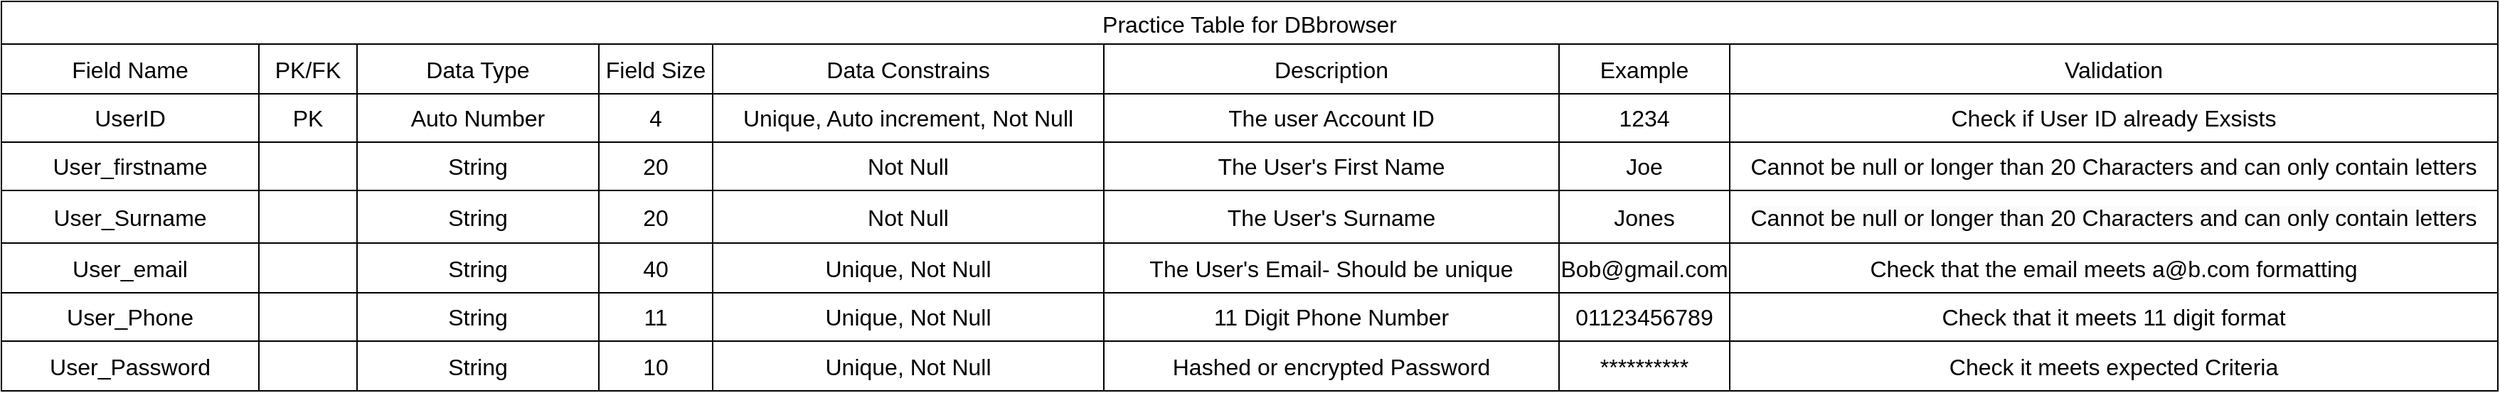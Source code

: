 <mxfile>
    <diagram id="KCi7hEZ0cHEppxMvA60A" name="Page-1">
        <mxGraphModel dx="2947" dy="1155" grid="1" gridSize="10" guides="1" tooltips="1" connect="1" arrows="1" fold="1" page="1" pageScale="1" pageWidth="827" pageHeight="1169" math="0" shadow="0">
            <root>
                <mxCell id="0"/>
                <mxCell id="1" parent="0"/>
                <mxCell id="28" value="Practice Table for DBbrowser" style="shape=table;startSize=30;container=1;collapsible=0;childLayout=tableLayout;strokeColor=default;fontSize=16;" parent="1" vertex="1">
                    <mxGeometry x="-795" y="230" width="1755" height="274" as="geometry"/>
                </mxCell>
                <mxCell id="105" value="" style="shape=tableRow;horizontal=0;startSize=0;swimlaneHead=0;swimlaneBody=0;strokeColor=inherit;top=0;left=0;bottom=0;right=0;collapsible=0;dropTarget=0;fillColor=none;points=[[0,0.5],[1,0.5]];portConstraint=eastwest;fontSize=16;" parent="28" vertex="1">
                    <mxGeometry y="30" width="1755" height="35" as="geometry"/>
                </mxCell>
                <mxCell id="158" value="Field Name" style="shape=partialRectangle;html=1;whiteSpace=wrap;connectable=0;strokeColor=inherit;overflow=hidden;fillColor=none;top=0;left=0;bottom=0;right=0;pointerEvents=1;fontSize=16;" parent="105" vertex="1">
                    <mxGeometry width="181" height="35" as="geometry">
                        <mxRectangle width="181" height="35" as="alternateBounds"/>
                    </mxGeometry>
                </mxCell>
                <mxCell id="151" value="PK/FK" style="shape=partialRectangle;html=1;whiteSpace=wrap;connectable=0;strokeColor=inherit;overflow=hidden;fillColor=none;top=0;left=0;bottom=0;right=0;pointerEvents=1;fontSize=16;" parent="105" vertex="1">
                    <mxGeometry x="181" width="69" height="35" as="geometry">
                        <mxRectangle width="69" height="35" as="alternateBounds"/>
                    </mxGeometry>
                </mxCell>
                <mxCell id="144" value="Data Type" style="shape=partialRectangle;html=1;whiteSpace=wrap;connectable=0;strokeColor=inherit;overflow=hidden;fillColor=none;top=0;left=0;bottom=0;right=0;pointerEvents=1;fontSize=16;" parent="105" vertex="1">
                    <mxGeometry x="250" width="170" height="35" as="geometry">
                        <mxRectangle width="170" height="35" as="alternateBounds"/>
                    </mxGeometry>
                </mxCell>
                <mxCell id="106" value="Field Size" style="shape=partialRectangle;html=1;whiteSpace=wrap;connectable=0;strokeColor=inherit;overflow=hidden;fillColor=none;top=0;left=0;bottom=0;right=0;pointerEvents=1;fontSize=16;" parent="105" vertex="1">
                    <mxGeometry x="420" width="80" height="35" as="geometry">
                        <mxRectangle width="80" height="35" as="alternateBounds"/>
                    </mxGeometry>
                </mxCell>
                <mxCell id="107" value="Data Constrains" style="shape=partialRectangle;html=1;whiteSpace=wrap;connectable=0;strokeColor=inherit;overflow=hidden;fillColor=none;top=0;left=0;bottom=0;right=0;pointerEvents=1;fontSize=16;" parent="105" vertex="1">
                    <mxGeometry x="500" width="275" height="35" as="geometry">
                        <mxRectangle width="275" height="35" as="alternateBounds"/>
                    </mxGeometry>
                </mxCell>
                <mxCell id="165" value="Description" style="shape=partialRectangle;html=1;whiteSpace=wrap;connectable=0;strokeColor=inherit;overflow=hidden;fillColor=none;top=0;left=0;bottom=0;right=0;pointerEvents=1;fontSize=16;" parent="105" vertex="1">
                    <mxGeometry x="775" width="320" height="35" as="geometry">
                        <mxRectangle width="320" height="35" as="alternateBounds"/>
                    </mxGeometry>
                </mxCell>
                <mxCell id="172" value="Example" style="shape=partialRectangle;html=1;whiteSpace=wrap;connectable=0;strokeColor=inherit;overflow=hidden;fillColor=none;top=0;left=0;bottom=0;right=0;pointerEvents=1;fontSize=16;" parent="105" vertex="1">
                    <mxGeometry x="1095" width="120" height="35" as="geometry">
                        <mxRectangle width="120" height="35" as="alternateBounds"/>
                    </mxGeometry>
                </mxCell>
                <mxCell id="179" value="Validation" style="shape=partialRectangle;html=1;whiteSpace=wrap;connectable=0;strokeColor=inherit;overflow=hidden;fillColor=none;top=0;left=0;bottom=0;right=0;pointerEvents=1;fontSize=16;" parent="105" vertex="1">
                    <mxGeometry x="1215" width="540" height="35" as="geometry">
                        <mxRectangle width="540" height="35" as="alternateBounds"/>
                    </mxGeometry>
                </mxCell>
                <mxCell id="101" value="" style="shape=tableRow;horizontal=0;startSize=0;swimlaneHead=0;swimlaneBody=0;strokeColor=inherit;top=0;left=0;bottom=0;right=0;collapsible=0;dropTarget=0;fillColor=none;points=[[0,0.5],[1,0.5]];portConstraint=eastwest;fontSize=16;" parent="28" vertex="1">
                    <mxGeometry y="65" width="1755" height="34" as="geometry"/>
                </mxCell>
                <mxCell id="159" value="UserID" style="shape=partialRectangle;html=1;whiteSpace=wrap;connectable=0;strokeColor=inherit;overflow=hidden;fillColor=none;top=0;left=0;bottom=0;right=0;pointerEvents=1;fontSize=16;" parent="101" vertex="1">
                    <mxGeometry width="181" height="34" as="geometry">
                        <mxRectangle width="181" height="34" as="alternateBounds"/>
                    </mxGeometry>
                </mxCell>
                <mxCell id="152" value="PK" style="shape=partialRectangle;html=1;whiteSpace=wrap;connectable=0;strokeColor=inherit;overflow=hidden;fillColor=none;top=0;left=0;bottom=0;right=0;pointerEvents=1;fontSize=16;" parent="101" vertex="1">
                    <mxGeometry x="181" width="69" height="34" as="geometry">
                        <mxRectangle width="69" height="34" as="alternateBounds"/>
                    </mxGeometry>
                </mxCell>
                <mxCell id="145" value="Auto Number" style="shape=partialRectangle;html=1;whiteSpace=wrap;connectable=0;strokeColor=inherit;overflow=hidden;fillColor=none;top=0;left=0;bottom=0;right=0;pointerEvents=1;fontSize=16;" parent="101" vertex="1">
                    <mxGeometry x="250" width="170" height="34" as="geometry">
                        <mxRectangle width="170" height="34" as="alternateBounds"/>
                    </mxGeometry>
                </mxCell>
                <mxCell id="102" value="4" style="shape=partialRectangle;html=1;whiteSpace=wrap;connectable=0;strokeColor=inherit;overflow=hidden;fillColor=none;top=0;left=0;bottom=0;right=0;pointerEvents=1;fontSize=16;" parent="101" vertex="1">
                    <mxGeometry x="420" width="80" height="34" as="geometry">
                        <mxRectangle width="80" height="34" as="alternateBounds"/>
                    </mxGeometry>
                </mxCell>
                <mxCell id="103" value="Unique, Auto increment, Not Null" style="shape=partialRectangle;html=1;whiteSpace=wrap;connectable=0;strokeColor=inherit;overflow=hidden;fillColor=none;top=0;left=0;bottom=0;right=0;pointerEvents=1;fontSize=16;" parent="101" vertex="1">
                    <mxGeometry x="500" width="275" height="34" as="geometry">
                        <mxRectangle width="275" height="34" as="alternateBounds"/>
                    </mxGeometry>
                </mxCell>
                <mxCell id="166" value="The user Account ID" style="shape=partialRectangle;html=1;whiteSpace=wrap;connectable=0;strokeColor=inherit;overflow=hidden;fillColor=none;top=0;left=0;bottom=0;right=0;pointerEvents=1;fontSize=16;" parent="101" vertex="1">
                    <mxGeometry x="775" width="320" height="34" as="geometry">
                        <mxRectangle width="320" height="34" as="alternateBounds"/>
                    </mxGeometry>
                </mxCell>
                <mxCell id="173" value="1234" style="shape=partialRectangle;html=1;whiteSpace=wrap;connectable=0;strokeColor=inherit;overflow=hidden;fillColor=none;top=0;left=0;bottom=0;right=0;pointerEvents=1;fontSize=16;" parent="101" vertex="1">
                    <mxGeometry x="1095" width="120" height="34" as="geometry">
                        <mxRectangle width="120" height="34" as="alternateBounds"/>
                    </mxGeometry>
                </mxCell>
                <mxCell id="180" value="Check if User ID already Exsists" style="shape=partialRectangle;html=1;whiteSpace=wrap;connectable=0;strokeColor=inherit;overflow=hidden;fillColor=none;top=0;left=0;bottom=0;right=0;pointerEvents=1;fontSize=16;" parent="101" vertex="1">
                    <mxGeometry x="1215" width="540" height="34" as="geometry">
                        <mxRectangle width="540" height="34" as="alternateBounds"/>
                    </mxGeometry>
                </mxCell>
                <mxCell id="194" style="shape=tableRow;horizontal=0;startSize=0;swimlaneHead=0;swimlaneBody=0;strokeColor=inherit;top=0;left=0;bottom=0;right=0;collapsible=0;dropTarget=0;fillColor=none;points=[[0,0.5],[1,0.5]];portConstraint=eastwest;fontSize=16;" parent="28" vertex="1">
                    <mxGeometry y="99" width="1755" height="34" as="geometry"/>
                </mxCell>
                <mxCell id="195" value="User_firstname" style="shape=partialRectangle;html=1;whiteSpace=wrap;connectable=0;strokeColor=inherit;overflow=hidden;fillColor=none;top=0;left=0;bottom=0;right=0;pointerEvents=1;fontSize=16;" parent="194" vertex="1">
                    <mxGeometry width="181" height="34" as="geometry">
                        <mxRectangle width="181" height="34" as="alternateBounds"/>
                    </mxGeometry>
                </mxCell>
                <mxCell id="196" style="shape=partialRectangle;html=1;whiteSpace=wrap;connectable=0;strokeColor=inherit;overflow=hidden;fillColor=none;top=0;left=0;bottom=0;right=0;pointerEvents=1;fontSize=16;" parent="194" vertex="1">
                    <mxGeometry x="181" width="69" height="34" as="geometry">
                        <mxRectangle width="69" height="34" as="alternateBounds"/>
                    </mxGeometry>
                </mxCell>
                <mxCell id="197" value="String" style="shape=partialRectangle;html=1;whiteSpace=wrap;connectable=0;strokeColor=inherit;overflow=hidden;fillColor=none;top=0;left=0;bottom=0;right=0;pointerEvents=1;fontSize=16;" parent="194" vertex="1">
                    <mxGeometry x="250" width="170" height="34" as="geometry">
                        <mxRectangle width="170" height="34" as="alternateBounds"/>
                    </mxGeometry>
                </mxCell>
                <mxCell id="198" value="20" style="shape=partialRectangle;html=1;whiteSpace=wrap;connectable=0;strokeColor=inherit;overflow=hidden;fillColor=none;top=0;left=0;bottom=0;right=0;pointerEvents=1;fontSize=16;" parent="194" vertex="1">
                    <mxGeometry x="420" width="80" height="34" as="geometry">
                        <mxRectangle width="80" height="34" as="alternateBounds"/>
                    </mxGeometry>
                </mxCell>
                <mxCell id="199" value="Not Null" style="shape=partialRectangle;html=1;whiteSpace=wrap;connectable=0;strokeColor=inherit;overflow=hidden;fillColor=none;top=0;left=0;bottom=0;right=0;pointerEvents=1;fontSize=16;" parent="194" vertex="1">
                    <mxGeometry x="500" width="275" height="34" as="geometry">
                        <mxRectangle width="275" height="34" as="alternateBounds"/>
                    </mxGeometry>
                </mxCell>
                <mxCell id="200" value="The User&#39;s First Name" style="shape=partialRectangle;html=1;whiteSpace=wrap;connectable=0;strokeColor=inherit;overflow=hidden;fillColor=none;top=0;left=0;bottom=0;right=0;pointerEvents=1;fontSize=16;" parent="194" vertex="1">
                    <mxGeometry x="775" width="320" height="34" as="geometry">
                        <mxRectangle width="320" height="34" as="alternateBounds"/>
                    </mxGeometry>
                </mxCell>
                <mxCell id="201" value="Joe" style="shape=partialRectangle;html=1;whiteSpace=wrap;connectable=0;strokeColor=inherit;overflow=hidden;fillColor=none;top=0;left=0;bottom=0;right=0;pointerEvents=1;fontSize=16;" parent="194" vertex="1">
                    <mxGeometry x="1095" width="120" height="34" as="geometry">
                        <mxRectangle width="120" height="34" as="alternateBounds"/>
                    </mxGeometry>
                </mxCell>
                <mxCell id="202" value="Cannot be null or longer than 20 Characters and can only contain letters" style="shape=partialRectangle;html=1;whiteSpace=wrap;connectable=0;strokeColor=inherit;overflow=hidden;fillColor=none;top=0;left=0;bottom=0;right=0;pointerEvents=1;fontSize=16;" parent="194" vertex="1">
                    <mxGeometry x="1215" width="540" height="34" as="geometry">
                        <mxRectangle width="540" height="34" as="alternateBounds"/>
                    </mxGeometry>
                </mxCell>
                <mxCell id="185" style="shape=tableRow;horizontal=0;startSize=0;swimlaneHead=0;swimlaneBody=0;strokeColor=inherit;top=0;left=0;bottom=0;right=0;collapsible=0;dropTarget=0;fillColor=none;points=[[0,0.5],[1,0.5]];portConstraint=eastwest;fontSize=16;" parent="28" vertex="1">
                    <mxGeometry y="133" width="1755" height="37" as="geometry"/>
                </mxCell>
                <mxCell id="186" value="User_Surname" style="shape=partialRectangle;html=1;whiteSpace=wrap;connectable=0;strokeColor=inherit;overflow=hidden;fillColor=none;top=0;left=0;bottom=0;right=0;pointerEvents=1;fontSize=16;" parent="185" vertex="1">
                    <mxGeometry width="181" height="37" as="geometry">
                        <mxRectangle width="181" height="37" as="alternateBounds"/>
                    </mxGeometry>
                </mxCell>
                <mxCell id="187" style="shape=partialRectangle;html=1;whiteSpace=wrap;connectable=0;strokeColor=inherit;overflow=hidden;fillColor=none;top=0;left=0;bottom=0;right=0;pointerEvents=1;fontSize=16;" parent="185" vertex="1">
                    <mxGeometry x="181" width="69" height="37" as="geometry">
                        <mxRectangle width="69" height="37" as="alternateBounds"/>
                    </mxGeometry>
                </mxCell>
                <mxCell id="188" value="String" style="shape=partialRectangle;html=1;whiteSpace=wrap;connectable=0;strokeColor=inherit;overflow=hidden;fillColor=none;top=0;left=0;bottom=0;right=0;pointerEvents=1;fontSize=16;" parent="185" vertex="1">
                    <mxGeometry x="250" width="170" height="37" as="geometry">
                        <mxRectangle width="170" height="37" as="alternateBounds"/>
                    </mxGeometry>
                </mxCell>
                <mxCell id="189" value="20" style="shape=partialRectangle;html=1;whiteSpace=wrap;connectable=0;strokeColor=inherit;overflow=hidden;fillColor=none;top=0;left=0;bottom=0;right=0;pointerEvents=1;fontSize=16;" parent="185" vertex="1">
                    <mxGeometry x="420" width="80" height="37" as="geometry">
                        <mxRectangle width="80" height="37" as="alternateBounds"/>
                    </mxGeometry>
                </mxCell>
                <mxCell id="190" value="Not Null" style="shape=partialRectangle;html=1;whiteSpace=wrap;connectable=0;strokeColor=inherit;overflow=hidden;fillColor=none;top=0;left=0;bottom=0;right=0;pointerEvents=1;fontSize=16;" parent="185" vertex="1">
                    <mxGeometry x="500" width="275" height="37" as="geometry">
                        <mxRectangle width="275" height="37" as="alternateBounds"/>
                    </mxGeometry>
                </mxCell>
                <mxCell id="191" value="The User&#39;s Surname" style="shape=partialRectangle;html=1;whiteSpace=wrap;connectable=0;strokeColor=inherit;overflow=hidden;fillColor=none;top=0;left=0;bottom=0;right=0;pointerEvents=1;fontSize=16;" parent="185" vertex="1">
                    <mxGeometry x="775" width="320" height="37" as="geometry">
                        <mxRectangle width="320" height="37" as="alternateBounds"/>
                    </mxGeometry>
                </mxCell>
                <mxCell id="192" value="Jones" style="shape=partialRectangle;html=1;whiteSpace=wrap;connectable=0;strokeColor=inherit;overflow=hidden;fillColor=none;top=0;left=0;bottom=0;right=0;pointerEvents=1;fontSize=16;" parent="185" vertex="1">
                    <mxGeometry x="1095" width="120" height="37" as="geometry">
                        <mxRectangle width="120" height="37" as="alternateBounds"/>
                    </mxGeometry>
                </mxCell>
                <mxCell id="193" value="&lt;span style=&quot;color: rgb(0, 0, 0); font-family: Helvetica; font-size: 16px; font-style: normal; font-variant-ligatures: normal; font-variant-caps: normal; font-weight: 400; letter-spacing: normal; orphans: 2; text-align: center; text-indent: 0px; text-transform: none; widows: 2; word-spacing: 0px; -webkit-text-stroke-width: 0px; white-space: normal; background-color: rgb(251, 251, 251); text-decoration-thickness: initial; text-decoration-style: initial; text-decoration-color: initial; float: none; display: inline !important;&quot;&gt;Cannot be null or longer than 20 Characters and can only contain letters&lt;/span&gt;" style="shape=partialRectangle;html=1;whiteSpace=wrap;connectable=0;strokeColor=inherit;overflow=hidden;fillColor=none;top=0;left=0;bottom=0;right=0;pointerEvents=1;fontSize=16;" parent="185" vertex="1">
                    <mxGeometry x="1215" width="540" height="37" as="geometry">
                        <mxRectangle width="540" height="37" as="alternateBounds"/>
                    </mxGeometry>
                </mxCell>
                <mxCell id="29" value="" style="shape=tableRow;horizontal=0;startSize=0;swimlaneHead=0;swimlaneBody=0;strokeColor=inherit;top=0;left=0;bottom=0;right=0;collapsible=0;dropTarget=0;fillColor=none;points=[[0,0.5],[1,0.5]];portConstraint=eastwest;fontSize=16;" parent="28" vertex="1">
                    <mxGeometry y="170" width="1755" height="35" as="geometry"/>
                </mxCell>
                <mxCell id="160" value="User_email" style="shape=partialRectangle;html=1;whiteSpace=wrap;connectable=0;strokeColor=inherit;overflow=hidden;fillColor=none;top=0;left=0;bottom=0;right=0;pointerEvents=1;fontSize=16;" parent="29" vertex="1">
                    <mxGeometry width="181" height="35" as="geometry">
                        <mxRectangle width="181" height="35" as="alternateBounds"/>
                    </mxGeometry>
                </mxCell>
                <mxCell id="153" style="shape=partialRectangle;html=1;whiteSpace=wrap;connectable=0;strokeColor=inherit;overflow=hidden;fillColor=none;top=0;left=0;bottom=0;right=0;pointerEvents=1;fontSize=16;" parent="29" vertex="1">
                    <mxGeometry x="181" width="69" height="35" as="geometry">
                        <mxRectangle width="69" height="35" as="alternateBounds"/>
                    </mxGeometry>
                </mxCell>
                <mxCell id="146" value="String" style="shape=partialRectangle;html=1;whiteSpace=wrap;connectable=0;strokeColor=inherit;overflow=hidden;fillColor=none;top=0;left=0;bottom=0;right=0;pointerEvents=1;fontSize=16;" parent="29" vertex="1">
                    <mxGeometry x="250" width="170" height="35" as="geometry">
                        <mxRectangle width="170" height="35" as="alternateBounds"/>
                    </mxGeometry>
                </mxCell>
                <mxCell id="30" value="40" style="shape=partialRectangle;html=1;whiteSpace=wrap;connectable=0;strokeColor=inherit;overflow=hidden;fillColor=none;top=0;left=0;bottom=0;right=0;pointerEvents=1;fontSize=16;" parent="29" vertex="1">
                    <mxGeometry x="420" width="80" height="35" as="geometry">
                        <mxRectangle width="80" height="35" as="alternateBounds"/>
                    </mxGeometry>
                </mxCell>
                <mxCell id="31" value="Unique, Not Null" style="shape=partialRectangle;html=1;whiteSpace=wrap;connectable=0;strokeColor=inherit;overflow=hidden;fillColor=none;top=0;left=0;bottom=0;right=0;pointerEvents=1;fontSize=16;" parent="29" vertex="1">
                    <mxGeometry x="500" width="275" height="35" as="geometry">
                        <mxRectangle width="275" height="35" as="alternateBounds"/>
                    </mxGeometry>
                </mxCell>
                <mxCell id="167" value="The User&#39;s Email- Should be unique" style="shape=partialRectangle;html=1;whiteSpace=wrap;connectable=0;strokeColor=inherit;overflow=hidden;fillColor=none;top=0;left=0;bottom=0;right=0;pointerEvents=1;fontSize=16;" parent="29" vertex="1">
                    <mxGeometry x="775" width="320" height="35" as="geometry">
                        <mxRectangle width="320" height="35" as="alternateBounds"/>
                    </mxGeometry>
                </mxCell>
                <mxCell id="174" value="Bob@gmail.com" style="shape=partialRectangle;html=1;whiteSpace=wrap;connectable=0;strokeColor=inherit;overflow=hidden;fillColor=none;top=0;left=0;bottom=0;right=0;pointerEvents=1;fontSize=16;" parent="29" vertex="1">
                    <mxGeometry x="1095" width="120" height="35" as="geometry">
                        <mxRectangle width="120" height="35" as="alternateBounds"/>
                    </mxGeometry>
                </mxCell>
                <mxCell id="181" value="Check that the email meets a@b.com formatting" style="shape=partialRectangle;html=1;whiteSpace=wrap;connectable=0;strokeColor=inherit;overflow=hidden;fillColor=none;top=0;left=0;bottom=0;right=0;pointerEvents=1;fontSize=16;" parent="29" vertex="1">
                    <mxGeometry x="1215" width="540" height="35" as="geometry">
                        <mxRectangle width="540" height="35" as="alternateBounds"/>
                    </mxGeometry>
                </mxCell>
                <mxCell id="37" value="" style="shape=tableRow;horizontal=0;startSize=0;swimlaneHead=0;swimlaneBody=0;strokeColor=inherit;top=0;left=0;bottom=0;right=0;collapsible=0;dropTarget=0;fillColor=none;points=[[0,0.5],[1,0.5]];portConstraint=eastwest;fontSize=16;" parent="28" vertex="1">
                    <mxGeometry y="205" width="1755" height="34" as="geometry"/>
                </mxCell>
                <mxCell id="161" value="User_Phone" style="shape=partialRectangle;html=1;whiteSpace=wrap;connectable=0;strokeColor=inherit;overflow=hidden;fillColor=none;top=0;left=0;bottom=0;right=0;pointerEvents=1;fontSize=16;" parent="37" vertex="1">
                    <mxGeometry width="181" height="34" as="geometry">
                        <mxRectangle width="181" height="34" as="alternateBounds"/>
                    </mxGeometry>
                </mxCell>
                <mxCell id="154" style="shape=partialRectangle;html=1;whiteSpace=wrap;connectable=0;strokeColor=inherit;overflow=hidden;fillColor=none;top=0;left=0;bottom=0;right=0;pointerEvents=1;fontSize=16;" parent="37" vertex="1">
                    <mxGeometry x="181" width="69" height="34" as="geometry">
                        <mxRectangle width="69" height="34" as="alternateBounds"/>
                    </mxGeometry>
                </mxCell>
                <mxCell id="147" value="String" style="shape=partialRectangle;html=1;whiteSpace=wrap;connectable=0;strokeColor=inherit;overflow=hidden;fillColor=none;top=0;left=0;bottom=0;right=0;pointerEvents=1;fontSize=16;" parent="37" vertex="1">
                    <mxGeometry x="250" width="170" height="34" as="geometry">
                        <mxRectangle width="170" height="34" as="alternateBounds"/>
                    </mxGeometry>
                </mxCell>
                <mxCell id="38" value="11" style="shape=partialRectangle;html=1;whiteSpace=wrap;connectable=0;strokeColor=inherit;overflow=hidden;fillColor=none;top=0;left=0;bottom=0;right=0;pointerEvents=1;fontSize=16;" parent="37" vertex="1">
                    <mxGeometry x="420" width="80" height="34" as="geometry">
                        <mxRectangle width="80" height="34" as="alternateBounds"/>
                    </mxGeometry>
                </mxCell>
                <mxCell id="39" value="Unique, Not Null" style="shape=partialRectangle;html=1;whiteSpace=wrap;connectable=0;strokeColor=inherit;overflow=hidden;fillColor=none;top=0;left=0;bottom=0;right=0;pointerEvents=1;fontSize=16;" parent="37" vertex="1">
                    <mxGeometry x="500" width="275" height="34" as="geometry">
                        <mxRectangle width="275" height="34" as="alternateBounds"/>
                    </mxGeometry>
                </mxCell>
                <mxCell id="168" value="11 Digit Phone Number" style="shape=partialRectangle;html=1;whiteSpace=wrap;connectable=0;strokeColor=inherit;overflow=hidden;fillColor=none;top=0;left=0;bottom=0;right=0;pointerEvents=1;fontSize=16;" parent="37" vertex="1">
                    <mxGeometry x="775" width="320" height="34" as="geometry">
                        <mxRectangle width="320" height="34" as="alternateBounds"/>
                    </mxGeometry>
                </mxCell>
                <mxCell id="175" value="01123456789" style="shape=partialRectangle;html=1;whiteSpace=wrap;connectable=0;strokeColor=inherit;overflow=hidden;fillColor=none;top=0;left=0;bottom=0;right=0;pointerEvents=1;fontSize=16;" parent="37" vertex="1">
                    <mxGeometry x="1095" width="120" height="34" as="geometry">
                        <mxRectangle width="120" height="34" as="alternateBounds"/>
                    </mxGeometry>
                </mxCell>
                <mxCell id="182" value="Check that it meets 11 digit format" style="shape=partialRectangle;html=1;whiteSpace=wrap;connectable=0;strokeColor=inherit;overflow=hidden;fillColor=none;top=0;left=0;bottom=0;right=0;pointerEvents=1;fontSize=16;" parent="37" vertex="1">
                    <mxGeometry x="1215" width="540" height="34" as="geometry">
                        <mxRectangle width="540" height="34" as="alternateBounds"/>
                    </mxGeometry>
                </mxCell>
                <mxCell id="89" value="" style="shape=tableRow;horizontal=0;startSize=0;swimlaneHead=0;swimlaneBody=0;strokeColor=inherit;top=0;left=0;bottom=0;right=0;collapsible=0;dropTarget=0;fillColor=none;points=[[0,0.5],[1,0.5]];portConstraint=eastwest;fontSize=16;" parent="28" vertex="1">
                    <mxGeometry y="239" width="1755" height="35" as="geometry"/>
                </mxCell>
                <mxCell id="162" value="User_Password" style="shape=partialRectangle;html=1;whiteSpace=wrap;connectable=0;strokeColor=inherit;overflow=hidden;fillColor=none;top=0;left=0;bottom=0;right=0;pointerEvents=1;fontSize=16;" parent="89" vertex="1">
                    <mxGeometry width="181" height="35" as="geometry">
                        <mxRectangle width="181" height="35" as="alternateBounds"/>
                    </mxGeometry>
                </mxCell>
                <mxCell id="155" style="shape=partialRectangle;html=1;whiteSpace=wrap;connectable=0;strokeColor=inherit;overflow=hidden;fillColor=none;top=0;left=0;bottom=0;right=0;pointerEvents=1;fontSize=16;" parent="89" vertex="1">
                    <mxGeometry x="181" width="69" height="35" as="geometry">
                        <mxRectangle width="69" height="35" as="alternateBounds"/>
                    </mxGeometry>
                </mxCell>
                <mxCell id="148" value="String" style="shape=partialRectangle;html=1;whiteSpace=wrap;connectable=0;strokeColor=inherit;overflow=hidden;fillColor=none;top=0;left=0;bottom=0;right=0;pointerEvents=1;fontSize=16;" parent="89" vertex="1">
                    <mxGeometry x="250" width="170" height="35" as="geometry">
                        <mxRectangle width="170" height="35" as="alternateBounds"/>
                    </mxGeometry>
                </mxCell>
                <mxCell id="90" value="10" style="shape=partialRectangle;html=1;whiteSpace=wrap;connectable=0;strokeColor=inherit;overflow=hidden;fillColor=none;top=0;left=0;bottom=0;right=0;pointerEvents=1;fontSize=16;" parent="89" vertex="1">
                    <mxGeometry x="420" width="80" height="35" as="geometry">
                        <mxRectangle width="80" height="35" as="alternateBounds"/>
                    </mxGeometry>
                </mxCell>
                <mxCell id="91" value="Unique, Not Null" style="shape=partialRectangle;html=1;whiteSpace=wrap;connectable=0;strokeColor=inherit;overflow=hidden;fillColor=none;top=0;left=0;bottom=0;right=0;pointerEvents=1;fontSize=16;" parent="89" vertex="1">
                    <mxGeometry x="500" width="275" height="35" as="geometry">
                        <mxRectangle width="275" height="35" as="alternateBounds"/>
                    </mxGeometry>
                </mxCell>
                <mxCell id="169" value="Hashed or encrypted Password" style="shape=partialRectangle;html=1;whiteSpace=wrap;connectable=0;strokeColor=inherit;overflow=hidden;fillColor=none;top=0;left=0;bottom=0;right=0;pointerEvents=1;fontSize=16;" parent="89" vertex="1">
                    <mxGeometry x="775" width="320" height="35" as="geometry">
                        <mxRectangle width="320" height="35" as="alternateBounds"/>
                    </mxGeometry>
                </mxCell>
                <mxCell id="176" value="**********" style="shape=partialRectangle;html=1;whiteSpace=wrap;connectable=0;strokeColor=inherit;overflow=hidden;fillColor=none;top=0;left=0;bottom=0;right=0;pointerEvents=1;fontSize=16;" parent="89" vertex="1">
                    <mxGeometry x="1095" width="120" height="35" as="geometry">
                        <mxRectangle width="120" height="35" as="alternateBounds"/>
                    </mxGeometry>
                </mxCell>
                <mxCell id="183" value="Check it meets expected Criteria" style="shape=partialRectangle;html=1;whiteSpace=wrap;connectable=0;strokeColor=inherit;overflow=hidden;fillColor=none;top=0;left=0;bottom=0;right=0;pointerEvents=1;fontSize=16;" parent="89" vertex="1">
                    <mxGeometry x="1215" width="540" height="35" as="geometry">
                        <mxRectangle width="540" height="35" as="alternateBounds"/>
                    </mxGeometry>
                </mxCell>
            </root>
        </mxGraphModel>
    </diagram>
</mxfile>